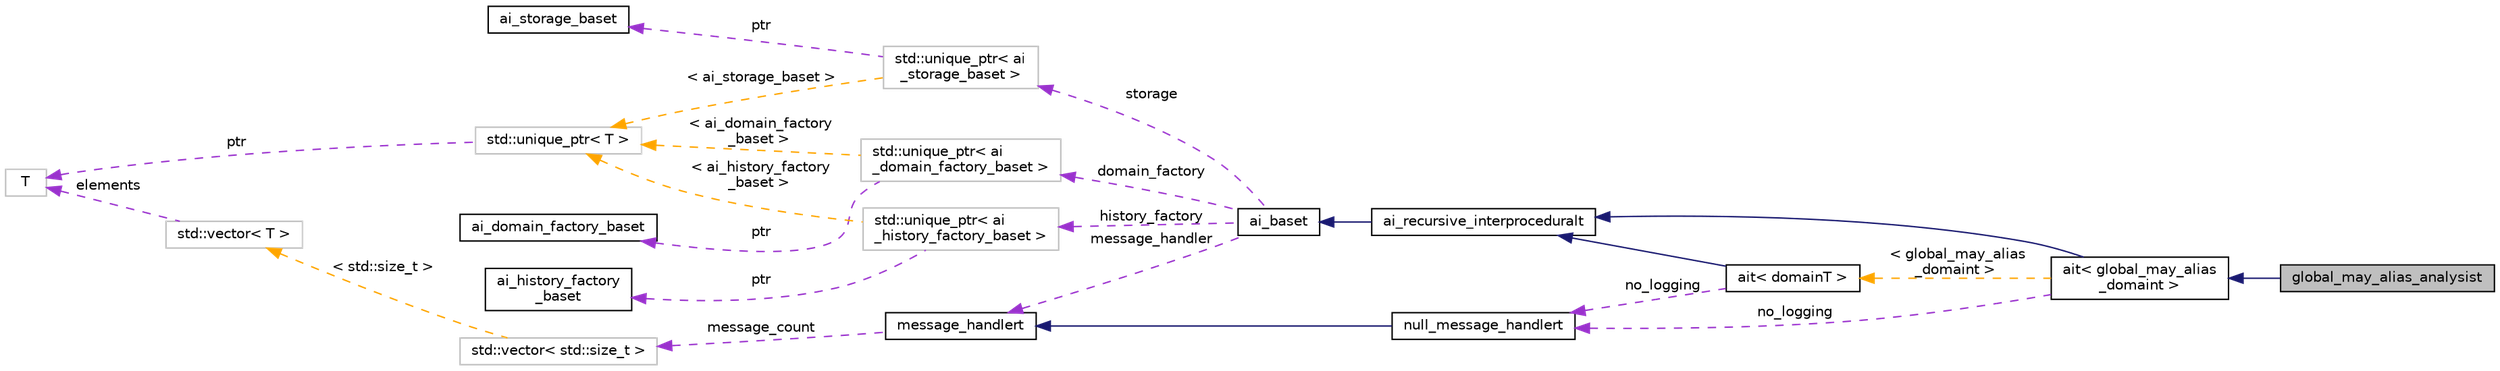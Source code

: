 digraph "global_may_alias_analysist"
{
 // LATEX_PDF_SIZE
  bgcolor="transparent";
  edge [fontname="Helvetica",fontsize="10",labelfontname="Helvetica",labelfontsize="10"];
  node [fontname="Helvetica",fontsize="10",shape=record];
  rankdir="LR";
  Node1 [label="global_may_alias_analysist",height=0.2,width=0.4,color="black", fillcolor="grey75", style="filled", fontcolor="black",tooltip="This is a may analysis (i.e."];
  Node2 -> Node1 [dir="back",color="midnightblue",fontsize="10",style="solid",fontname="Helvetica"];
  Node2 [label="ait\< global_may_alias\l_domaint \>",height=0.2,width=0.4,color="black",URL="$classait.html",tooltip=" "];
  Node3 -> Node2 [dir="back",color="midnightblue",fontsize="10",style="solid",fontname="Helvetica"];
  Node3 [label="ai_recursive_interproceduralt",height=0.2,width=0.4,color="black",URL="$classai__recursive__interproceduralt.html",tooltip=" "];
  Node4 -> Node3 [dir="back",color="midnightblue",fontsize="10",style="solid",fontname="Helvetica"];
  Node4 [label="ai_baset",height=0.2,width=0.4,color="black",URL="$classai__baset.html",tooltip="This is the basic interface of the abstract interpreter with default implementations of the core func..."];
  Node5 -> Node4 [dir="back",color="darkorchid3",fontsize="10",style="dashed",label=" message_handler" ,fontname="Helvetica"];
  Node5 [label="message_handlert",height=0.2,width=0.4,color="black",URL="$classmessage__handlert.html",tooltip=" "];
  Node6 -> Node5 [dir="back",color="darkorchid3",fontsize="10",style="dashed",label=" message_count" ,fontname="Helvetica"];
  Node6 [label="std::vector\< std::size_t \>",height=0.2,width=0.4,color="grey75",tooltip=" "];
  Node7 -> Node6 [dir="back",color="orange",fontsize="10",style="dashed",label=" \< std::size_t \>" ,fontname="Helvetica"];
  Node7 [label="std::vector\< T \>",height=0.2,width=0.4,color="grey75",tooltip="STL class."];
  Node8 -> Node7 [dir="back",color="darkorchid3",fontsize="10",style="dashed",label=" elements" ,fontname="Helvetica"];
  Node8 [label="T",height=0.2,width=0.4,color="grey75",tooltip=" "];
  Node9 -> Node4 [dir="back",color="darkorchid3",fontsize="10",style="dashed",label=" domain_factory" ,fontname="Helvetica"];
  Node9 [label="std::unique_ptr\< ai\l_domain_factory_baset \>",height=0.2,width=0.4,color="grey75",tooltip=" "];
  Node10 -> Node9 [dir="back",color="darkorchid3",fontsize="10",style="dashed",label=" ptr" ,fontname="Helvetica"];
  Node10 [label="ai_domain_factory_baset",height=0.2,width=0.4,color="black",URL="$classai__domain__factory__baset.html",tooltip=" "];
  Node11 -> Node9 [dir="back",color="orange",fontsize="10",style="dashed",label=" \< ai_domain_factory\l_baset \>" ,fontname="Helvetica"];
  Node11 [label="std::unique_ptr\< T \>",height=0.2,width=0.4,color="grey75",tooltip="STL class."];
  Node8 -> Node11 [dir="back",color="darkorchid3",fontsize="10",style="dashed",label=" ptr" ,fontname="Helvetica"];
  Node12 -> Node4 [dir="back",color="darkorchid3",fontsize="10",style="dashed",label=" storage" ,fontname="Helvetica"];
  Node12 [label="std::unique_ptr\< ai\l_storage_baset \>",height=0.2,width=0.4,color="grey75",tooltip=" "];
  Node13 -> Node12 [dir="back",color="darkorchid3",fontsize="10",style="dashed",label=" ptr" ,fontname="Helvetica"];
  Node13 [label="ai_storage_baset",height=0.2,width=0.4,color="black",URL="$classai__storage__baset.html",tooltip="This is the basic interface for storing domains."];
  Node11 -> Node12 [dir="back",color="orange",fontsize="10",style="dashed",label=" \< ai_storage_baset \>" ,fontname="Helvetica"];
  Node14 -> Node4 [dir="back",color="darkorchid3",fontsize="10",style="dashed",label=" history_factory" ,fontname="Helvetica"];
  Node14 [label="std::unique_ptr\< ai\l_history_factory_baset \>",height=0.2,width=0.4,color="grey75",tooltip=" "];
  Node15 -> Node14 [dir="back",color="darkorchid3",fontsize="10",style="dashed",label=" ptr" ,fontname="Helvetica"];
  Node15 [label="ai_history_factory\l_baset",height=0.2,width=0.4,color="black",URL="$classai__history__factory__baset.html",tooltip="As more detailed histories can get complex (for example, nested loops or deep, mutually recursive cal..."];
  Node11 -> Node14 [dir="back",color="orange",fontsize="10",style="dashed",label=" \< ai_history_factory\l_baset \>" ,fontname="Helvetica"];
  Node16 -> Node2 [dir="back",color="darkorchid3",fontsize="10",style="dashed",label=" no_logging" ,fontname="Helvetica"];
  Node16 [label="null_message_handlert",height=0.2,width=0.4,color="black",URL="$classnull__message__handlert.html",tooltip=" "];
  Node5 -> Node16 [dir="back",color="midnightblue",fontsize="10",style="solid",fontname="Helvetica"];
  Node17 -> Node2 [dir="back",color="orange",fontsize="10",style="dashed",label=" \< global_may_alias\l_domaint \>" ,fontname="Helvetica"];
  Node17 [label="ait\< domainT \>",height=0.2,width=0.4,color="black",URL="$classait.html",tooltip="ait supplies three of the four components needed: an abstract interpreter (in this case handling func..."];
  Node3 -> Node17 [dir="back",color="midnightblue",fontsize="10",style="solid",fontname="Helvetica"];
  Node16 -> Node17 [dir="back",color="darkorchid3",fontsize="10",style="dashed",label=" no_logging" ,fontname="Helvetica"];
}
